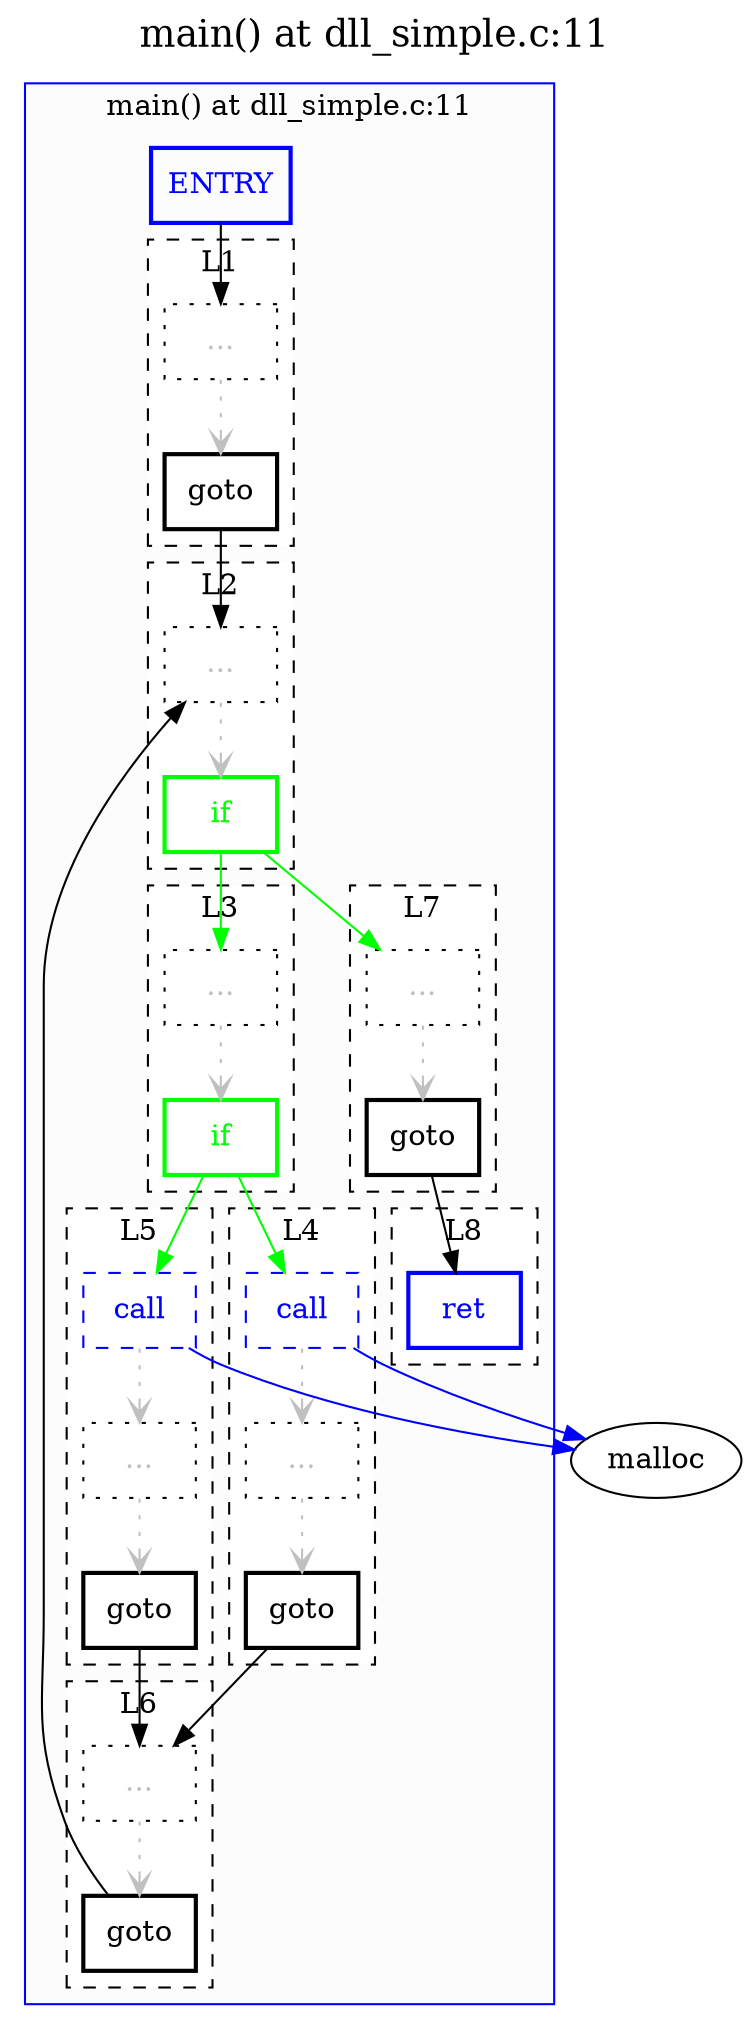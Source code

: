 digraph "main() at dll_simple.c:11" {
	label=<<FONT POINT-SIZE="18">main() at dll_simple.c:11</FONT>>;
	labelloc=t;
subgraph "clustermain.L1" {
	label="main() at dll_simple.c:11";
	color=blue;
	bgcolor=gray99;
	URL="dll_simple.c.svg";
	"main..0" [shape=box, color=blue, fontcolor=blue, style=bold, label=ENTRY];
	"main..0" -> "main.L1.0" [color=black];
subgraph "clustermain::L1" {
	label="L1";
	color=black;
	bgcolor=white;
	style=dashed;
	URL="";
	"main.L1.0" [shape=box, color=black, fontcolor=gray, style=dotted, label="..."];
	"main.L1.0" -> "main.L1.1" [color=gray, style=dotted, arrowhead=open];
	"main.L1.1" [shape=box, color=black, fontcolor=black, style=bold, label=goto];
}
	"main.L1.1" -> "main.L2.0" [color=black];
subgraph "clustermain::L3" {
	label="L3";
	color=black;
	bgcolor=white;
	style=dashed;
	URL="";
	"main.L3.0" [shape=box, color=black, fontcolor=gray, style=dotted, label="..."];
	"main.L3.0" -> "main.L3.1" [color=gray, style=dotted, arrowhead=open];
	"main.L3.1" [shape=box, color=green, fontcolor=green, style=bold, label=if];
}
	"main.L3.1" -> "main.L4.0" [color=green];
	"main.L3.1" -> "main.L5.0" [color=green];
subgraph "clustermain::L4" {
	label="L4";
	color=black;
	bgcolor=white;
	style=dashed;
	URL="";
	"main.L4.0" [shape=box, color=blue, fontcolor=blue, style=dashed, label=call];
	"main.L4.0" -> "main.L4.1" [color=gray, style=dotted, arrowhead=open];
	"main.L4.1" [shape=box, color=black, fontcolor=gray, style=dotted, label="..."];
	"main.L4.1" -> "main.L4.2" [color=gray, style=dotted, arrowhead=open];
	"main.L4.2" [shape=box, color=black, fontcolor=black, style=bold, label=goto];
}
	"main.L4.2" -> "main.L6.0" [color=black];
subgraph "clustermain::L5" {
	label="L5";
	color=black;
	bgcolor=white;
	style=dashed;
	URL="";
	"main.L5.0" [shape=box, color=blue, fontcolor=blue, style=dashed, label=call];
	"main.L5.0" -> "main.L5.1" [color=gray, style=dotted, arrowhead=open];
	"main.L5.1" [shape=box, color=black, fontcolor=gray, style=dotted, label="..."];
	"main.L5.1" -> "main.L5.2" [color=gray, style=dotted, arrowhead=open];
	"main.L5.2" [shape=box, color=black, fontcolor=black, style=bold, label=goto];
}
	"main.L5.2" -> "main.L6.0" [color=black];
subgraph "clustermain::L6" {
	label="L6";
	color=black;
	bgcolor=white;
	style=dashed;
	URL="";
	"main.L6.0" [shape=box, color=black, fontcolor=gray, style=dotted, label="..."];
	"main.L6.0" -> "main.L6.1" [color=gray, style=dotted, arrowhead=open];
	"main.L6.1" [shape=box, color=black, fontcolor=black, style=bold, label=goto];
}
	"main.L6.1" -> "main.L2.0" [color=black];
subgraph "clustermain::L2" {
	label="L2";
	color=black;
	bgcolor=white;
	style=dashed;
	URL="";
	"main.L2.0" [shape=box, color=black, fontcolor=gray, style=dotted, label="..."];
	"main.L2.0" -> "main.L2.1" [color=gray, style=dotted, arrowhead=open];
	"main.L2.1" [shape=box, color=green, fontcolor=green, style=bold, label=if];
}
	"main.L2.1" -> "main.L3.0" [color=green];
	"main.L2.1" -> "main.L7.0" [color=green];
subgraph "clustermain::L7" {
	label="L7";
	color=black;
	bgcolor=white;
	style=dashed;
	URL="";
	"main.L7.0" [shape=box, color=black, fontcolor=gray, style=dotted, label="..."];
	"main.L7.0" -> "main.L7.1" [color=gray, style=dotted, arrowhead=open];
	"main.L7.1" [shape=box, color=black, fontcolor=black, style=bold, label=goto];
}
	"main.L7.1" -> "main.L8.0" [color=black];
subgraph "clustermain::L8" {
	label="L8";
	color=black;
	bgcolor=white;
	style=dashed;
	URL="";
	"main.L8.0" [shape=box, color=blue, fontcolor=blue, style=bold, label=ret];
}
}
	"main.malloc" [label="malloc"];
	"main.L4.0" -> "main.malloc" [color=blue];
	"main.L5.0" -> "main.malloc" [color=blue];
}
